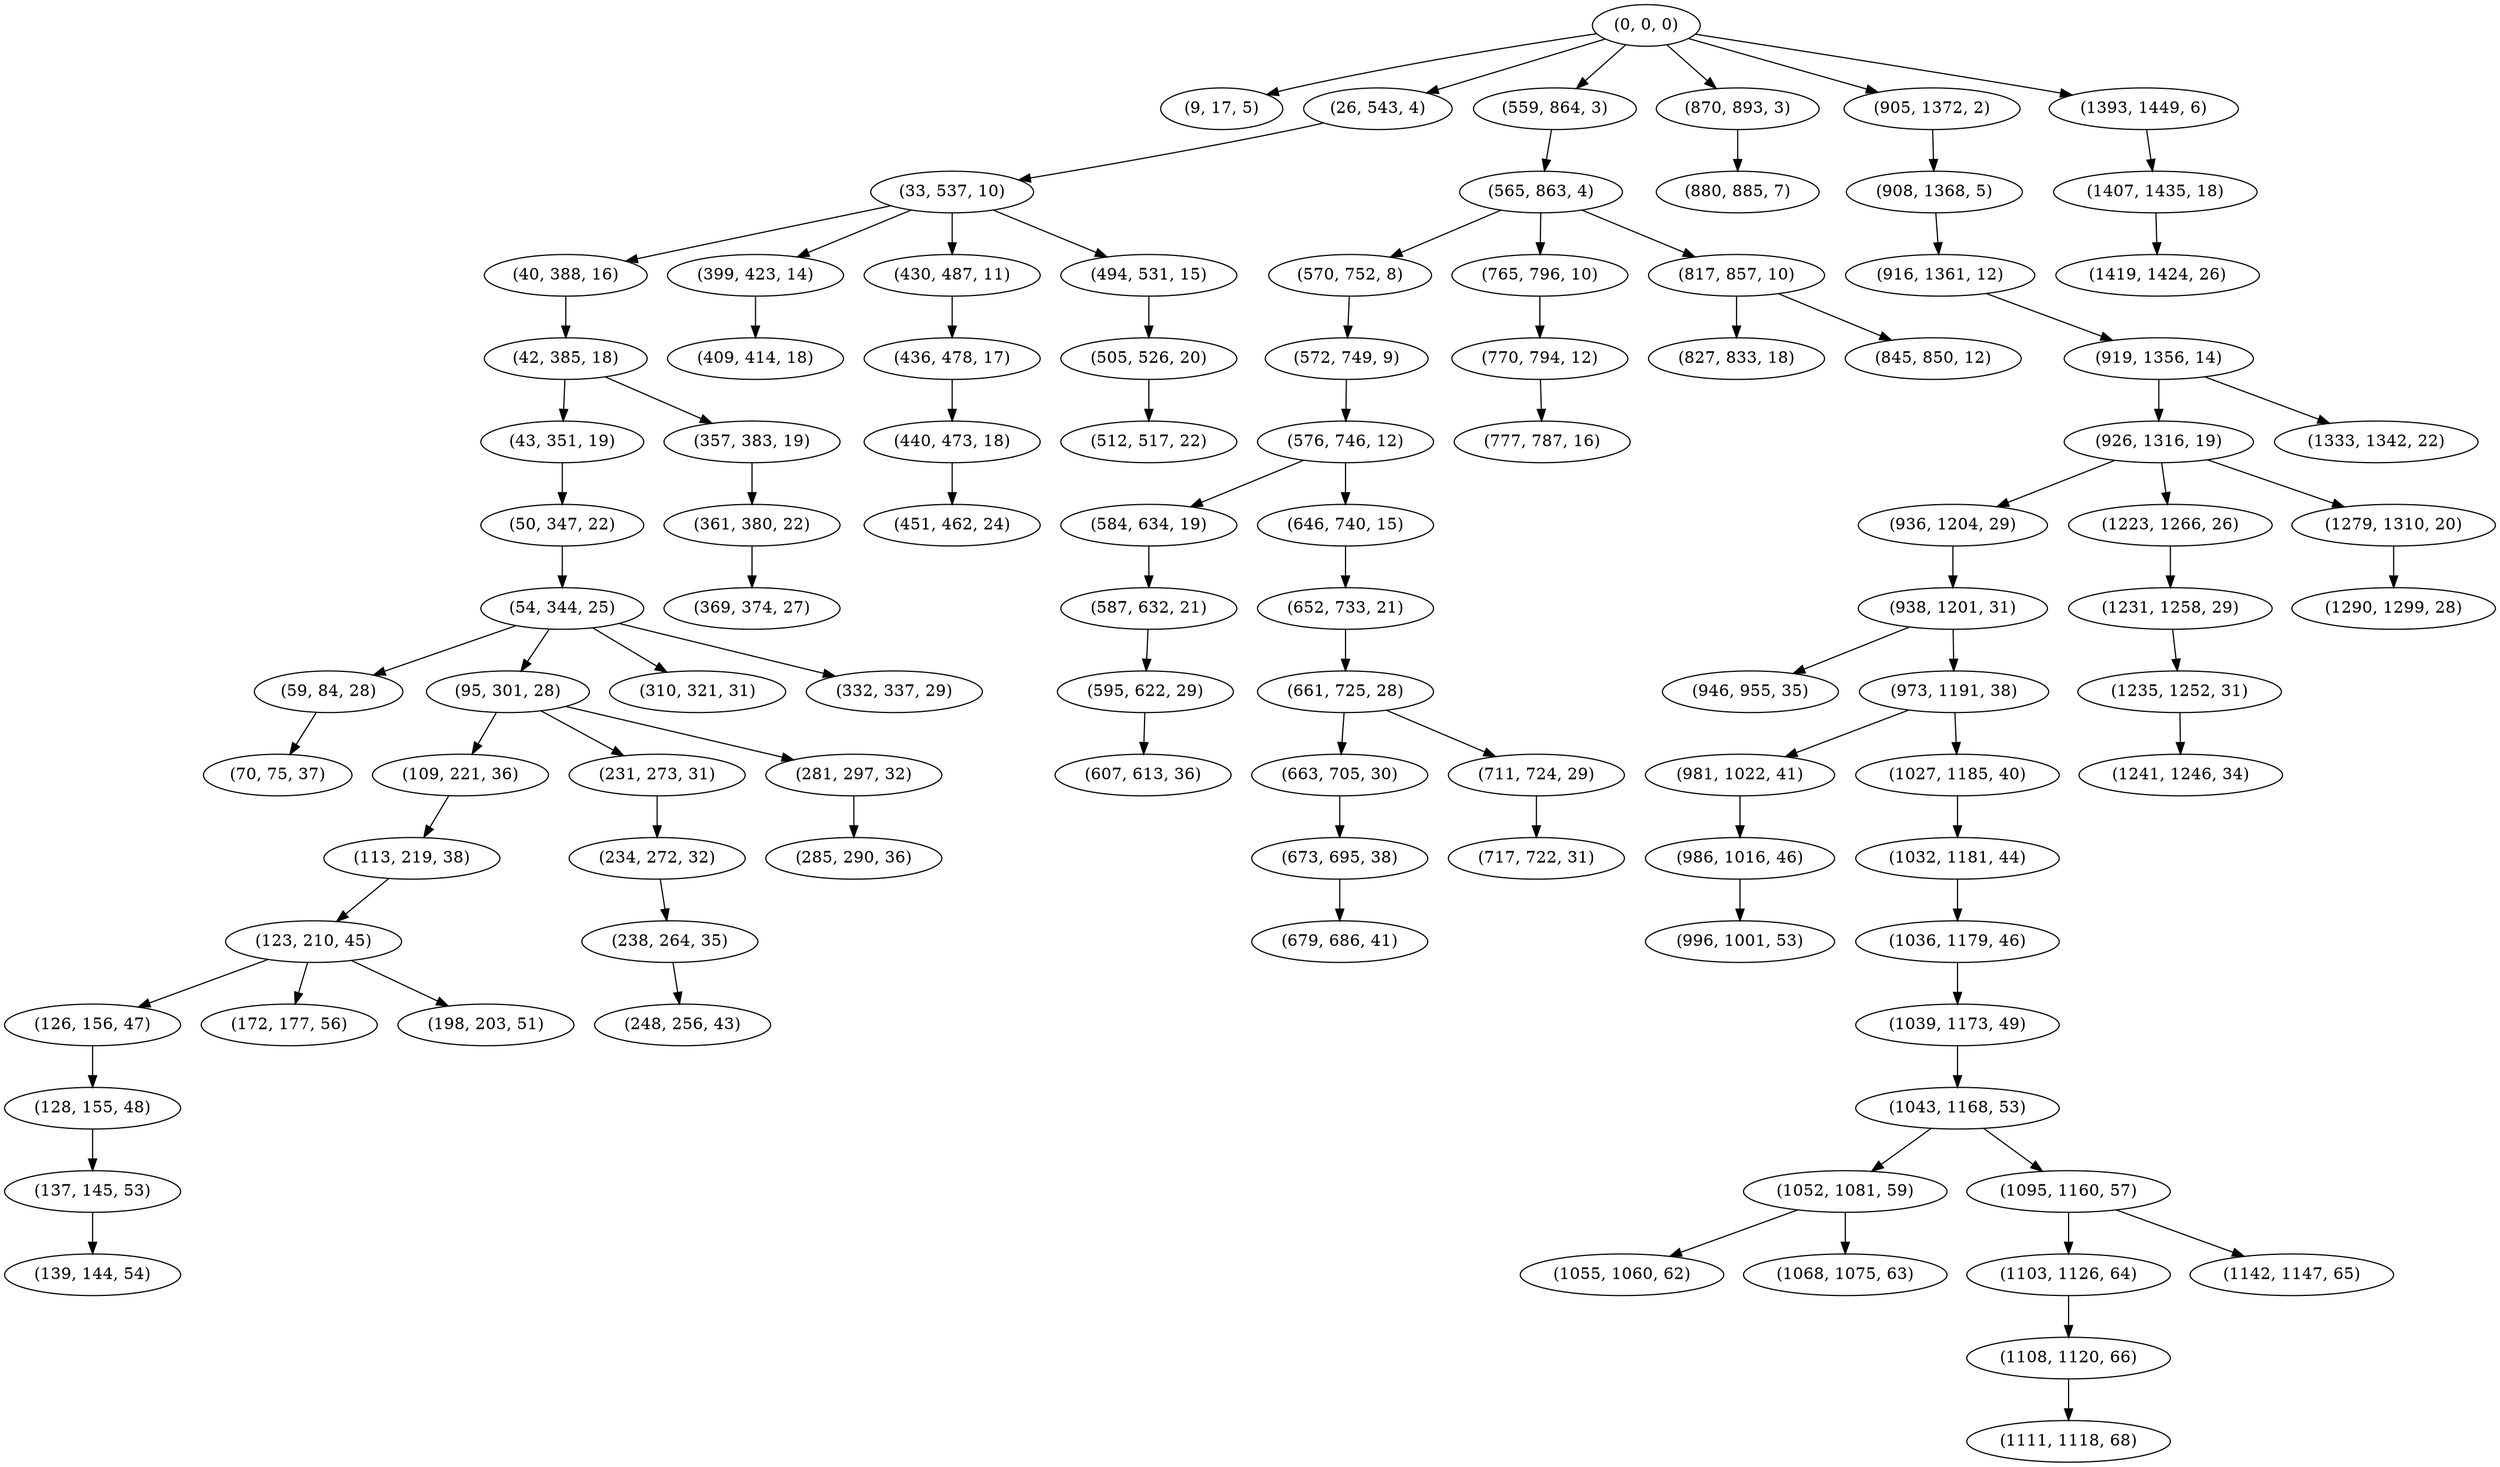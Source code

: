 digraph tree {
    "(0, 0, 0)";
    "(9, 17, 5)";
    "(26, 543, 4)";
    "(33, 537, 10)";
    "(40, 388, 16)";
    "(42, 385, 18)";
    "(43, 351, 19)";
    "(50, 347, 22)";
    "(54, 344, 25)";
    "(59, 84, 28)";
    "(70, 75, 37)";
    "(95, 301, 28)";
    "(109, 221, 36)";
    "(113, 219, 38)";
    "(123, 210, 45)";
    "(126, 156, 47)";
    "(128, 155, 48)";
    "(137, 145, 53)";
    "(139, 144, 54)";
    "(172, 177, 56)";
    "(198, 203, 51)";
    "(231, 273, 31)";
    "(234, 272, 32)";
    "(238, 264, 35)";
    "(248, 256, 43)";
    "(281, 297, 32)";
    "(285, 290, 36)";
    "(310, 321, 31)";
    "(332, 337, 29)";
    "(357, 383, 19)";
    "(361, 380, 22)";
    "(369, 374, 27)";
    "(399, 423, 14)";
    "(409, 414, 18)";
    "(430, 487, 11)";
    "(436, 478, 17)";
    "(440, 473, 18)";
    "(451, 462, 24)";
    "(494, 531, 15)";
    "(505, 526, 20)";
    "(512, 517, 22)";
    "(559, 864, 3)";
    "(565, 863, 4)";
    "(570, 752, 8)";
    "(572, 749, 9)";
    "(576, 746, 12)";
    "(584, 634, 19)";
    "(587, 632, 21)";
    "(595, 622, 29)";
    "(607, 613, 36)";
    "(646, 740, 15)";
    "(652, 733, 21)";
    "(661, 725, 28)";
    "(663, 705, 30)";
    "(673, 695, 38)";
    "(679, 686, 41)";
    "(711, 724, 29)";
    "(717, 722, 31)";
    "(765, 796, 10)";
    "(770, 794, 12)";
    "(777, 787, 16)";
    "(817, 857, 10)";
    "(827, 833, 18)";
    "(845, 850, 12)";
    "(870, 893, 3)";
    "(880, 885, 7)";
    "(905, 1372, 2)";
    "(908, 1368, 5)";
    "(916, 1361, 12)";
    "(919, 1356, 14)";
    "(926, 1316, 19)";
    "(936, 1204, 29)";
    "(938, 1201, 31)";
    "(946, 955, 35)";
    "(973, 1191, 38)";
    "(981, 1022, 41)";
    "(986, 1016, 46)";
    "(996, 1001, 53)";
    "(1027, 1185, 40)";
    "(1032, 1181, 44)";
    "(1036, 1179, 46)";
    "(1039, 1173, 49)";
    "(1043, 1168, 53)";
    "(1052, 1081, 59)";
    "(1055, 1060, 62)";
    "(1068, 1075, 63)";
    "(1095, 1160, 57)";
    "(1103, 1126, 64)";
    "(1108, 1120, 66)";
    "(1111, 1118, 68)";
    "(1142, 1147, 65)";
    "(1223, 1266, 26)";
    "(1231, 1258, 29)";
    "(1235, 1252, 31)";
    "(1241, 1246, 34)";
    "(1279, 1310, 20)";
    "(1290, 1299, 28)";
    "(1333, 1342, 22)";
    "(1393, 1449, 6)";
    "(1407, 1435, 18)";
    "(1419, 1424, 26)";
    "(0, 0, 0)" -> "(9, 17, 5)";
    "(0, 0, 0)" -> "(26, 543, 4)";
    "(0, 0, 0)" -> "(559, 864, 3)";
    "(0, 0, 0)" -> "(870, 893, 3)";
    "(0, 0, 0)" -> "(905, 1372, 2)";
    "(0, 0, 0)" -> "(1393, 1449, 6)";
    "(26, 543, 4)" -> "(33, 537, 10)";
    "(33, 537, 10)" -> "(40, 388, 16)";
    "(33, 537, 10)" -> "(399, 423, 14)";
    "(33, 537, 10)" -> "(430, 487, 11)";
    "(33, 537, 10)" -> "(494, 531, 15)";
    "(40, 388, 16)" -> "(42, 385, 18)";
    "(42, 385, 18)" -> "(43, 351, 19)";
    "(42, 385, 18)" -> "(357, 383, 19)";
    "(43, 351, 19)" -> "(50, 347, 22)";
    "(50, 347, 22)" -> "(54, 344, 25)";
    "(54, 344, 25)" -> "(59, 84, 28)";
    "(54, 344, 25)" -> "(95, 301, 28)";
    "(54, 344, 25)" -> "(310, 321, 31)";
    "(54, 344, 25)" -> "(332, 337, 29)";
    "(59, 84, 28)" -> "(70, 75, 37)";
    "(95, 301, 28)" -> "(109, 221, 36)";
    "(95, 301, 28)" -> "(231, 273, 31)";
    "(95, 301, 28)" -> "(281, 297, 32)";
    "(109, 221, 36)" -> "(113, 219, 38)";
    "(113, 219, 38)" -> "(123, 210, 45)";
    "(123, 210, 45)" -> "(126, 156, 47)";
    "(123, 210, 45)" -> "(172, 177, 56)";
    "(123, 210, 45)" -> "(198, 203, 51)";
    "(126, 156, 47)" -> "(128, 155, 48)";
    "(128, 155, 48)" -> "(137, 145, 53)";
    "(137, 145, 53)" -> "(139, 144, 54)";
    "(231, 273, 31)" -> "(234, 272, 32)";
    "(234, 272, 32)" -> "(238, 264, 35)";
    "(238, 264, 35)" -> "(248, 256, 43)";
    "(281, 297, 32)" -> "(285, 290, 36)";
    "(357, 383, 19)" -> "(361, 380, 22)";
    "(361, 380, 22)" -> "(369, 374, 27)";
    "(399, 423, 14)" -> "(409, 414, 18)";
    "(430, 487, 11)" -> "(436, 478, 17)";
    "(436, 478, 17)" -> "(440, 473, 18)";
    "(440, 473, 18)" -> "(451, 462, 24)";
    "(494, 531, 15)" -> "(505, 526, 20)";
    "(505, 526, 20)" -> "(512, 517, 22)";
    "(559, 864, 3)" -> "(565, 863, 4)";
    "(565, 863, 4)" -> "(570, 752, 8)";
    "(565, 863, 4)" -> "(765, 796, 10)";
    "(565, 863, 4)" -> "(817, 857, 10)";
    "(570, 752, 8)" -> "(572, 749, 9)";
    "(572, 749, 9)" -> "(576, 746, 12)";
    "(576, 746, 12)" -> "(584, 634, 19)";
    "(576, 746, 12)" -> "(646, 740, 15)";
    "(584, 634, 19)" -> "(587, 632, 21)";
    "(587, 632, 21)" -> "(595, 622, 29)";
    "(595, 622, 29)" -> "(607, 613, 36)";
    "(646, 740, 15)" -> "(652, 733, 21)";
    "(652, 733, 21)" -> "(661, 725, 28)";
    "(661, 725, 28)" -> "(663, 705, 30)";
    "(661, 725, 28)" -> "(711, 724, 29)";
    "(663, 705, 30)" -> "(673, 695, 38)";
    "(673, 695, 38)" -> "(679, 686, 41)";
    "(711, 724, 29)" -> "(717, 722, 31)";
    "(765, 796, 10)" -> "(770, 794, 12)";
    "(770, 794, 12)" -> "(777, 787, 16)";
    "(817, 857, 10)" -> "(827, 833, 18)";
    "(817, 857, 10)" -> "(845, 850, 12)";
    "(870, 893, 3)" -> "(880, 885, 7)";
    "(905, 1372, 2)" -> "(908, 1368, 5)";
    "(908, 1368, 5)" -> "(916, 1361, 12)";
    "(916, 1361, 12)" -> "(919, 1356, 14)";
    "(919, 1356, 14)" -> "(926, 1316, 19)";
    "(919, 1356, 14)" -> "(1333, 1342, 22)";
    "(926, 1316, 19)" -> "(936, 1204, 29)";
    "(926, 1316, 19)" -> "(1223, 1266, 26)";
    "(926, 1316, 19)" -> "(1279, 1310, 20)";
    "(936, 1204, 29)" -> "(938, 1201, 31)";
    "(938, 1201, 31)" -> "(946, 955, 35)";
    "(938, 1201, 31)" -> "(973, 1191, 38)";
    "(973, 1191, 38)" -> "(981, 1022, 41)";
    "(973, 1191, 38)" -> "(1027, 1185, 40)";
    "(981, 1022, 41)" -> "(986, 1016, 46)";
    "(986, 1016, 46)" -> "(996, 1001, 53)";
    "(1027, 1185, 40)" -> "(1032, 1181, 44)";
    "(1032, 1181, 44)" -> "(1036, 1179, 46)";
    "(1036, 1179, 46)" -> "(1039, 1173, 49)";
    "(1039, 1173, 49)" -> "(1043, 1168, 53)";
    "(1043, 1168, 53)" -> "(1052, 1081, 59)";
    "(1043, 1168, 53)" -> "(1095, 1160, 57)";
    "(1052, 1081, 59)" -> "(1055, 1060, 62)";
    "(1052, 1081, 59)" -> "(1068, 1075, 63)";
    "(1095, 1160, 57)" -> "(1103, 1126, 64)";
    "(1095, 1160, 57)" -> "(1142, 1147, 65)";
    "(1103, 1126, 64)" -> "(1108, 1120, 66)";
    "(1108, 1120, 66)" -> "(1111, 1118, 68)";
    "(1223, 1266, 26)" -> "(1231, 1258, 29)";
    "(1231, 1258, 29)" -> "(1235, 1252, 31)";
    "(1235, 1252, 31)" -> "(1241, 1246, 34)";
    "(1279, 1310, 20)" -> "(1290, 1299, 28)";
    "(1393, 1449, 6)" -> "(1407, 1435, 18)";
    "(1407, 1435, 18)" -> "(1419, 1424, 26)";
}
